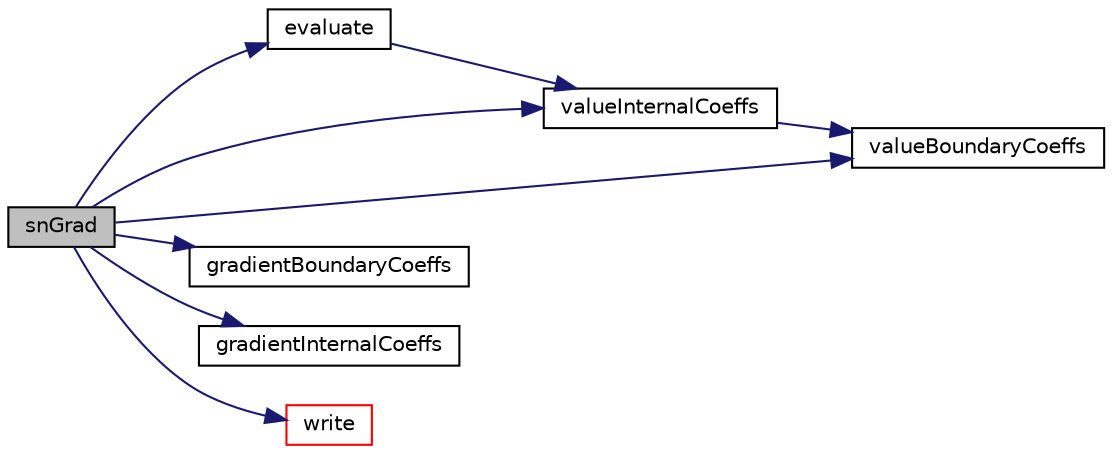 digraph "snGrad"
{
  bgcolor="transparent";
  edge [fontname="Helvetica",fontsize="10",labelfontname="Helvetica",labelfontsize="10"];
  node [fontname="Helvetica",fontsize="10",shape=record];
  rankdir="LR";
  Node1 [label="snGrad",height=0.2,width=0.4,color="black", fillcolor="grey75", style="filled", fontcolor="black"];
  Node1 -> Node2 [color="midnightblue",fontsize="10",style="solid",fontname="Helvetica"];
  Node2 [label="evaluate",height=0.2,width=0.4,color="black",URL="$a00833.html#a3b59c070ab0408e3bbb21927540159f4",tooltip="Evaluate the patch field. "];
  Node2 -> Node3 [color="midnightblue",fontsize="10",style="solid",fontname="Helvetica"];
  Node3 [label="valueInternalCoeffs",height=0.2,width=0.4,color="black",URL="$a00833.html#aecf904aa82a487e651b8efadb674139d",tooltip="Return the matrix diagonal coefficients corresponding to the. "];
  Node3 -> Node4 [color="midnightblue",fontsize="10",style="solid",fontname="Helvetica"];
  Node4 [label="valueBoundaryCoeffs",height=0.2,width=0.4,color="black",URL="$a00833.html#ab888aee4a1cf1f3c166f3f509d249c6d",tooltip="Return the matrix source coefficients corresponding to the. "];
  Node1 -> Node5 [color="midnightblue",fontsize="10",style="solid",fontname="Helvetica"];
  Node5 [label="gradientBoundaryCoeffs",height=0.2,width=0.4,color="black",URL="$a00833.html#a6f64f4454162fea1587ddd406e7de51e",tooltip="Return the matrix source coefficients corresponding to the. "];
  Node1 -> Node6 [color="midnightblue",fontsize="10",style="solid",fontname="Helvetica"];
  Node6 [label="gradientInternalCoeffs",height=0.2,width=0.4,color="black",URL="$a00833.html#afab85eea79e3377f83b3c95c2e87b4e7",tooltip="Return the matrix diagonal coefficients corresponding to the. "];
  Node1 -> Node4 [color="midnightblue",fontsize="10",style="solid",fontname="Helvetica"];
  Node1 -> Node3 [color="midnightblue",fontsize="10",style="solid",fontname="Helvetica"];
  Node1 -> Node7 [color="midnightblue",fontsize="10",style="solid",fontname="Helvetica"];
  Node7 [label="write",height=0.2,width=0.4,color="red",URL="$a00833.html#a0941061ad5a26be83b4107d05750ace6",tooltip="Write. "];
}
